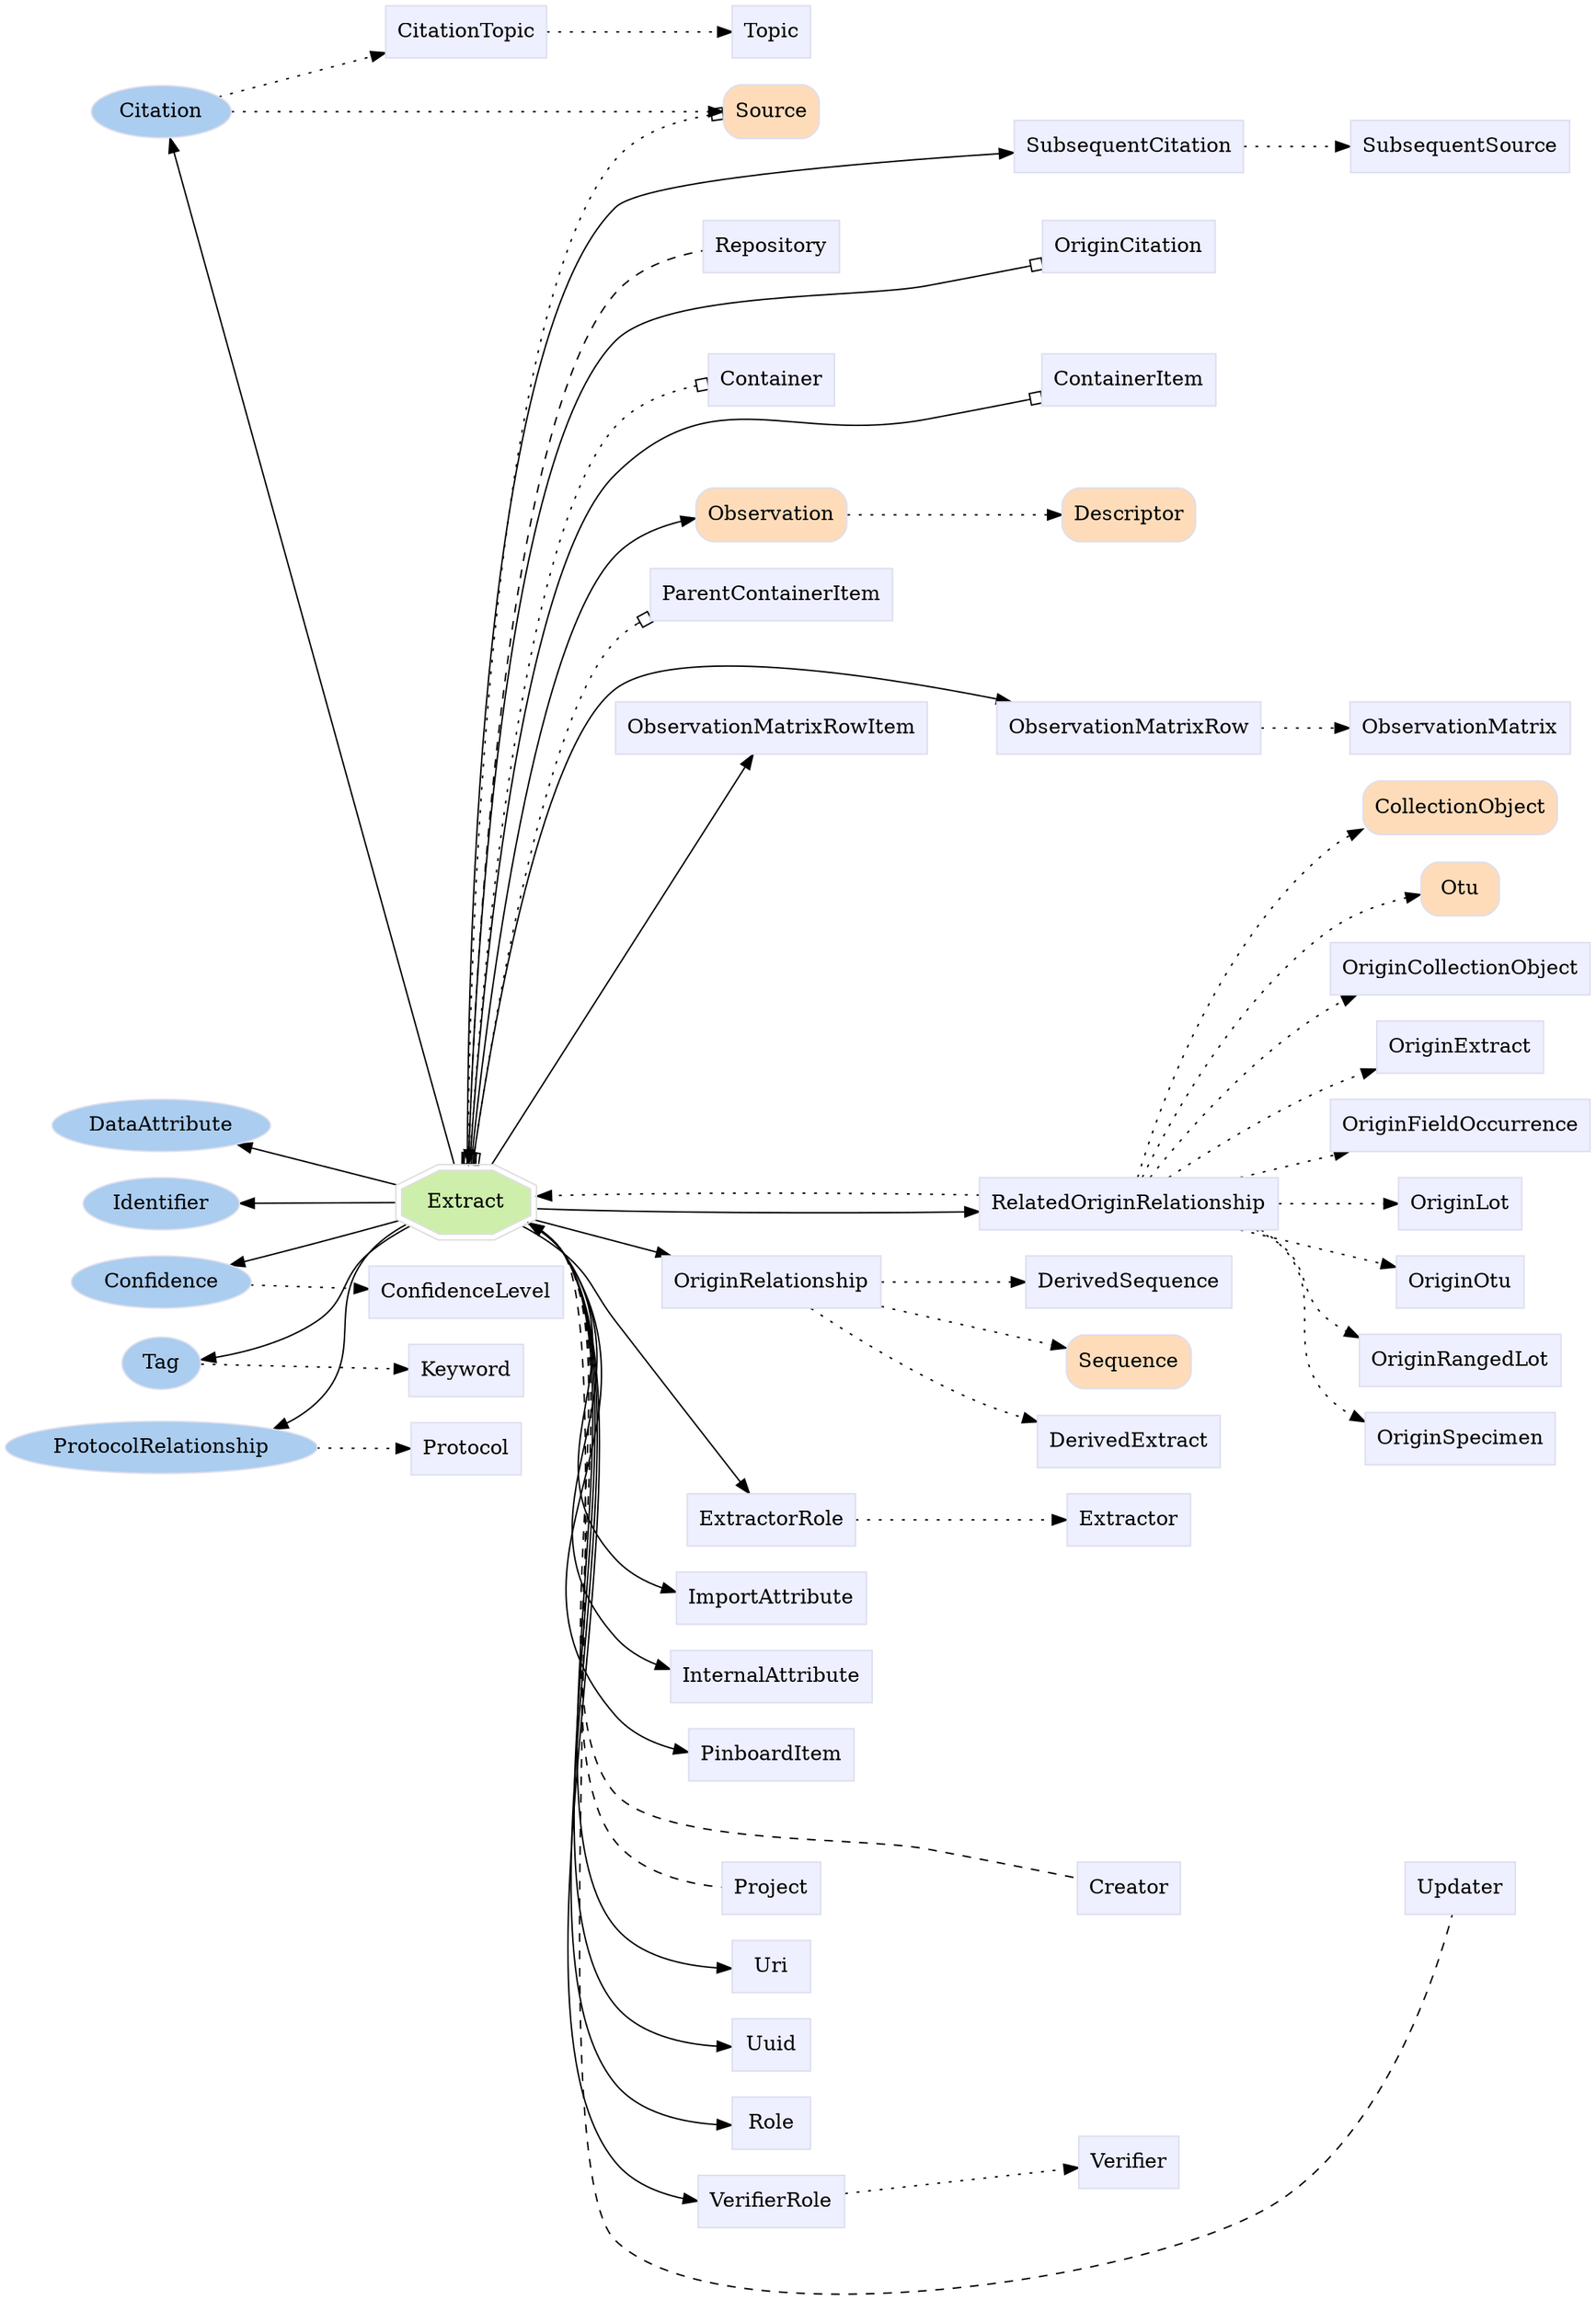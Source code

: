 digraph Extract {
	graph [bb="0,0,905.18,1607.4",
		label="",
		outputorder=edgesfirst,
		rankdir=LR
	];
	node [label="\N"];
	subgraph annotator_cluster {
		graph [rank=min];
		Citation	[color="#dddeee",
			fillcolor="#abcdef",
			group=annotator,
			height=0.5,
			href="/develop/Data/models.html#citation",
			label=Citation,
			pos="88.713,1534.4",
			shape=oval,
			style=filled,
			target=_top,
			width=1.1279];
		Confidence	[color="#dddeee",
			fillcolor="#abcdef",
			group=annotator,
			height=0.5,
			href="/develop/Data/models.html#confidence",
			label=Confidence,
			pos="88.713,726.42",
			shape=oval,
			style=filled,
			target=_top,
			width=1.4833];
		DataAttribute	[color="#dddeee",
			fillcolor="#abcdef",
			group=annotator,
			height=0.5,
			href="/develop/Data/models.html#data-attribute",
			label=DataAttribute,
			pos="88.713,835.42",
			shape=oval,
			style=filled,
			target=_top,
			width=1.7108];
		Identifier	[color="#dddeee",
			fillcolor="#abcdef",
			group=annotator,
			height=0.5,
			href="/develop/Data/models.html#identifier",
			label=Identifier,
			pos="88.713,781.42",
			shape=oval,
			style=filled,
			target=_top,
			width=1.2558];
		Tag	[color="#dddeee",
			fillcolor="#abcdef",
			group=annotator,
			height=0.5,
			href="/develop/Data/models.html#tag",
			label=Tag,
			pos="88.713,671.42",
			shape=oval,
			style=filled,
			target=_top,
			width=0.75];
		ProtocolRelationship	[color="#dddeee",
			fillcolor="#abcdef",
			group=annotator,
			height=0.5,
			href="/develop/Data/models.html#protocol-relationship",
			label=ProtocolRelationship,
			pos="88.713,617.42",
			shape=oval,
			style=filled,
			target=_top,
			width=2.4643];
	}
	subgraph core {
		CollectionObject	[color="#dddeee",
			fillcolor="#fedcba",
			group=core,
			height=0.51389,
			href="/develop/Data/models.html#collection-object",
			label=CollectionObject,
			pos="833.43,1054.4",
			shape=Mrecord,
			style=filled,
			target=_top,
			width=1.5035];
		Observation	[color="#dddeee",
			fillcolor="#fedcba",
			group=core,
			height=0.51389,
			href="/develop/Data/models.html#observation",
			label=Observation,
			pos="443.68,1256.4",
			shape=Mrecord,
			style=filled,
			target=_top,
			width=1.1389];
		Descriptor	[color="#dddeee",
			fillcolor="#fedcba",
			group=core,
			height=0.51389,
			href="/develop/Data/models.html#descriptor",
			label=Descriptor,
			pos="645.3,1256.4",
			shape=Mrecord,
			style=filled,
			target=_top,
			width=1.0139];
		Otu	[color="#dddeee",
			fillcolor="#fedcba",
			group=core,
			height=0.51389,
			href="/develop/Data/models.html#otu",
			label=Otu,
			pos="833.43,999.42",
			shape=Mrecord,
			style=filled,
			target=_top,
			width=0.75];
		Sequence	[color="#dddeee",
			fillcolor="#fedcba",
			group=core,
			height=0.51389,
			href="/develop/Data/models.html#sequence",
			label=Sequence,
			pos="645.3,673.42",
			shape=Mrecord,
			style=filled,
			target=_top,
			width=0.94097];
		Source	[color="#dddeee",
			fillcolor="#fedcba",
			group=core,
			height=0.51389,
			href="/develop/Data/models.html#source",
			label=Source,
			pos="443.68,1534.4",
			shape=Mrecord,
			style=filled,
			target=_top,
			width=0.75];
	}
	subgraph supporting {
		Extract	[color="#dedede",
			fillcolor="#cdefab",
			group=target,
			height=0.61111,
			href="/develop/Data/models.html#extract",
			label=Extract,
			pos="267.93,783.42",
			shape=doubleoctagon,
			style=filled,
			target=_top,
			width=1.2396];
		CitationTopic	[color="#dddeee",
			fillcolor="#eeefff",
			group=supporting,
			height=0.5,
			href="/develop/Data/models.html#citation-topic",
			label=CitationTopic,
			pos="267.93,1589.4",
			shape=box,
			style=filled,
			target=_top,
			width=1.2639];
		RelatedOriginRelationship	[color="#dddeee",
			fillcolor="#eeefff",
			group=supporting,
			height=0.5,
			href="/develop/Data/models.html#related-origin-relationship",
			label=RelatedOriginRelationship,
			pos="645.3,782.42",
			shape=box,
			style=filled,
			target=_top,
			width=2.2326];
		ConfidenceLevel	[color="#dddeee",
			fillcolor="#eeefff",
			group=supporting,
			height=0.5,
			href="/develop/Data/models.html#confidence-level",
			label=ConfidenceLevel,
			pos="267.93,725.42",
			shape=box,
			style=filled,
			target=_top,
			width=1.5139];
		OriginRelationship	[color="#dddeee",
			fillcolor="#eeefff",
			group=supporting,
			height=0.5,
			href="/develop/Data/models.html#origin-relationship",
			label=OriginRelationship,
			pos="443.68,728.42",
			shape=box,
			style=filled,
			target=_top,
			width=1.6597];
		DerivedExtract	[color="#dddeee",
			fillcolor="#eeefff",
			group=supporting,
			height=0.5,
			href="/develop/Data/models.html#derived-extract",
			label=DerivedExtract,
			pos="645.3,618.42",
			shape=box,
			style=filled,
			target=_top,
			width=1.3681];
		DerivedSequence	[color="#dddeee",
			fillcolor="#eeefff",
			group=supporting,
			height=0.5,
			href="/develop/Data/models.html#derived-sequence",
			label=DerivedSequence,
			pos="645.3,728.42",
			shape=box,
			style=filled,
			target=_top,
			width=1.5451];
		ExtractorRole	[color="#dddeee",
			fillcolor="#eeefff",
			group=supporting,
			height=0.5,
			href="/develop/Data/models.html#extractor-role",
			label=ExtractorRole,
			pos="443.68,564.42",
			shape=box,
			style=filled,
			target=_top,
			width=1.2743];
		Extractor	[color="#dddeee",
			fillcolor="#eeefff",
			group=supporting,
			height=0.5,
			href="/develop/Data/models.html#extractor",
			label=Extractor,
			pos="645.3,564.42",
			shape=box,
			style=filled,
			target=_top,
			width=0.92014];
		ImportAttribute	[color="#dddeee",
			fillcolor="#eeefff",
			group=supporting,
			height=0.5,
			href="/develop/Data/models.html#import-attribute",
			label=ImportAttribute,
			pos="443.68,510.42",
			shape=box,
			style=filled,
			target=_top,
			width=1.4201];
		InternalAttribute	[color="#dddeee",
			fillcolor="#eeefff",
			group=supporting,
			height=0.5,
			href="/develop/Data/models.html#internal-attribute",
			label=InternalAttribute,
			pos="443.68,456.42",
			shape=box,
			style=filled,
			target=_top,
			width=1.4826];
		Keyword	[color="#dddeee",
			fillcolor="#eeefff",
			group=supporting,
			height=0.5,
			href="/develop/Data/models.html#keyword",
			label=Keyword,
			pos="267.93,671.42",
			shape=box,
			style=filled,
			target=_top,
			width=0.92014];
		ObservationMatrixRow	[color="#dddeee",
			fillcolor="#eeefff",
			group=supporting,
			height=0.5,
			href="/develop/Data/models.html#observation-matrix-row",
			label=ObservationMatrixRow,
			pos="645.3,1109.4",
			shape=box,
			style=filled,
			target=_top,
			width=2.0139];
		ObservationMatrix	[color="#dddeee",
			fillcolor="#eeefff",
			group=supporting,
			height=0.5,
			href="/develop/Data/models.html#observation-matrix",
			label=ObservationMatrix,
			pos="833.43,1109.4",
			shape=box,
			style=filled,
			target=_top,
			width=1.6597];
		ObservationMatrixRowItem	[color="#dddeee",
			fillcolor="#eeefff",
			group=supporting,
			height=0.5,
			href="/develop/Data/models.html#observation-matrix-row-item",
			label=ObservationMatrixRowItem,
			pos="443.68,1109.4",
			shape=box,
			style=filled,
			target=_top,
			width=2.3681];
		OriginCollectionObject	[color="#dddeee",
			fillcolor="#eeefff",
			group=supporting,
			height=0.5,
			href="/develop/Data/models.html#origin-collection-object",
			label=OriginCollectionObject,
			pos="833.43,944.42",
			shape=box,
			style=filled,
			target=_top,
			width=1.9931];
		OriginExtract	[color="#dddeee",
			fillcolor="#eeefff",
			group=supporting,
			height=0.5,
			href="/develop/Data/models.html#origin-extract",
			label=OriginExtract,
			pos="833.43,890.42",
			shape=box,
			style=filled,
			target=_top,
			width=1.2535];
		OriginFieldOccurrence	[color="#dddeee",
			fillcolor="#eeefff",
			group=supporting,
			height=0.5,
			href="/develop/Data/models.html#origin-field-occurrence",
			label=OriginFieldOccurrence,
			pos="833.43,836.42",
			shape=box,
			style=filled,
			target=_top,
			width=1.9618];
		OriginLot	[color="#dddeee",
			fillcolor="#eeefff",
			group=supporting,
			height=0.5,
			href="/develop/Data/models.html#origin-lot",
			label=OriginLot,
			pos="833.43,782.42",
			shape=box,
			style=filled,
			target=_top,
			width=0.97222];
		OriginOtu	[color="#dddeee",
			fillcolor="#eeefff",
			group=supporting,
			height=0.5,
			href="/develop/Data/models.html#origin-otu",
			label=OriginOtu,
			pos="833.43,728.42",
			shape=box,
			style=filled,
			target=_top,
			width=0.99306];
		OriginRangedLot	[color="#dddeee",
			fillcolor="#eeefff",
			group=supporting,
			height=0.5,
			href="/develop/Data/models.html#origin-ranged-lot",
			label=OriginRangedLot,
			pos="833.43,674.42",
			shape=box,
			style=filled,
			target=_top,
			width=1.5451];
		OriginSpecimen	[color="#dddeee",
			fillcolor="#eeefff",
			group=supporting,
			height=0.5,
			href="/develop/Data/models.html#origin-specimen",
			label=OriginSpecimen,
			pos="833.43,620.42",
			shape=box,
			style=filled,
			target=_top,
			width=1.4618];
		PinboardItem	[color="#dddeee",
			fillcolor="#eeefff",
			group=supporting,
			height=0.5,
			href="/develop/Data/models.html#pinboard-item",
			label=PinboardItem,
			pos="443.68,402.42",
			shape=box,
			style=filled,
			target=_top,
			width=1.2535];
		Protocol	[color="#dddeee",
			fillcolor="#eeefff",
			group=supporting,
			height=0.5,
			href="/develop/Data/models.html#protocol",
			label=Protocol,
			pos="267.93,617.42",
			shape=box,
			style=filled,
			target=_top,
			width=0.85764];
		Role	[color="#dddeee",
			fillcolor="#eeefff",
			group=supporting,
			height=0.5,
			href="/develop/Data/models.html#role",
			label=Role,
			pos="443.68,148.42",
			shape=box,
			style=filled,
			target=_top,
			width=0.75];
		SubsequentCitation	[color="#dddeee",
			fillcolor="#eeefff",
			group=supporting,
			height=0.5,
			href="/develop/Data/models.html#subsequent-citation",
			label=SubsequentCitation,
			pos="645.3,1510.4",
			shape=box,
			style=filled,
			target=_top,
			width=1.691];
		SubsequentSource	[color="#dddeee",
			fillcolor="#eeefff",
			group=supporting,
			height=0.5,
			href="/develop/Data/models.html#subsequent-source",
			label=SubsequentSource,
			pos="833.43,1510.4",
			shape=box,
			style=filled,
			target=_top,
			width=1.6076];
		Topic	[color="#dddeee",
			fillcolor="#eeefff",
			group=supporting,
			height=0.5,
			href="/develop/Data/models.html#topic",
			label=Topic,
			pos="443.68,1589.4",
			shape=box,
			style=filled,
			target=_top,
			width=0.75];
		Uri	[color="#dddeee",
			fillcolor="#eeefff",
			group=supporting,
			height=0.5,
			href="/develop/Data/models.html#uri",
			label=Uri,
			pos="443.68,256.42",
			shape=box,
			style=filled,
			target=_top,
			width=0.75];
		Uuid	[color="#dddeee",
			fillcolor="#eeefff",
			group=supporting,
			height=0.5,
			href="/develop/Data/models.html#uuid",
			label=Uuid,
			pos="443.68,202.42",
			shape=box,
			style=filled,
			target=_top,
			width=0.75];
		VerifierRole	[color="#dddeee",
			fillcolor="#eeefff",
			group=supporting,
			height=0.5,
			href="/develop/Data/models.html#verifier-role",
			label=VerifierRole,
			pos="443.68,94.418",
			shape=box,
			style=filled,
			target=_top,
			width=1.1493];
		Verifier	[color="#dddeee",
			fillcolor="#eeefff",
			group=supporting,
			height=0.5,
			href="/develop/Data/models.html#verifier",
			label=Verifier,
			pos="645.3,121.42",
			shape=box,
			style=filled,
			target=_top,
			width=0.79514];
		Creator	[color="#dddeee",
			fillcolor="#eeefff",
			group=supporting,
			height=0.5,
			href="/develop/Data/models.html#creator",
			label=Creator,
			pos="645.3,310.42",
			shape=box,
			style=filled,
			target=_top,
			width=0.78472];
		Project	[color="#dddeee",
			fillcolor="#eeefff",
			group=supporting,
			height=0.5,
			href="/develop/Data/models.html#project",
			label=Project,
			pos="443.68,310.42",
			shape=box,
			style=filled,
			target=_top,
			width=0.75347];
		Repository	[color="#dddeee",
			fillcolor="#eeefff",
			group=supporting,
			height=0.5,
			href="/develop/Data/models.html#repository",
			label=Repository,
			pos="443.68,1441.4",
			shape=box,
			style=filled,
			target=_top,
			width=1.0451];
		Updater	[color="#dddeee",
			fillcolor="#eeefff",
			group=supporting,
			height=0.5,
			href="/develop/Data/models.html#updater",
			label=Updater,
			pos="833.43,310.42",
			shape=box,
			style=filled,
			target=_top,
			width=0.82639];
		Container	[color="#dddeee",
			fillcolor="#eeefff",
			group=supporting,
			height=0.5,
			href="/develop/Data/models.html#container",
			label=Container,
			pos="443.68,1349.4",
			shape=box,
			style=filled,
			target=_top,
			width=0.96181];
		ContainerItem	[color="#dddeee",
			fillcolor="#eeefff",
			group=supporting,
			height=0.5,
			href="/develop/Data/models.html#container-item",
			label=ContainerItem,
			pos="645.3,1349.4",
			shape=box,
			style=filled,
			target=_top,
			width=1.316];
		OriginCitation	[color="#dddeee",
			fillcolor="#eeefff",
			group=supporting,
			height=0.5,
			href="/develop/Data/models.html#origin-citation",
			label=OriginCitation,
			pos="645.3,1441.4",
			shape=box,
			style=filled,
			target=_top,
			width=1.316];
		ParentContainerItem	[color="#dddeee",
			fillcolor="#eeefff",
			group=supporting,
			height=0.5,
			href="/develop/Data/models.html#parent-container-item",
			label=ParentContainerItem,
			pos="443.68,1201.4",
			shape=box,
			style=filled,
			target=_top,
			width=1.7951];
	}
	Citation -> Source	[pos="e,416.48,1534.4 129.52,1534.4 198.23,1534.4 338.16,1534.4 405.22,1534.4",
		style=dotted];
	Citation -> CitationTopic	[pos="e,222.16,1575.5 122.63,1544.6 147.48,1552.3 182.16,1563.1 211.3,1572.2",
		style=dotted];
	Confidence -> ConfidenceLevel	[pos="e,213.21,725.72 142.4,726.12 161.08,726.02 182.32,725.9 201.91,725.79",
		style=dotted];
	Tag -> Keyword	[pos="e,234.34,671.42 115.86,671.42 144.02,671.42 189.32,671.42 222.97,671.42",
		style=dotted];
	ProtocolRelationship -> Protocol	[pos="e,236.65,617.42 177.8,617.42 194.36,617.42 210.94,617.42 225.24,617.42",
		style=dotted];
	Observation -> Descriptor	[pos="e,608.32,1256.4 485.07,1256.4 517.52,1256.4 563.14,1256.4 597.24,1256.4",
		style=dotted];
	Observation -> ObservationMatrix	[pos="e,787.46,1127.9 485.11,1243.5 499.05,1238.9 514.72,1233.6 528.93,1228.4 616.28,1196.8 716.39,1156.8 776.98,1132.2",
		style=invis];
	Source -> SubsequentCitation	[pos="e,584.19,1517.6 470.77,1531.3 496.62,1528.2 537.36,1523.3 572.87,1519",
		style=invis];
	Source -> OriginCitation	[pos="e,604.78,1459.8 470.77,1522.3 502.04,1507.7 555.12,1483 594.36,1464.7",
		style=invis];
	Extract -> Citation	[pos="e,94.006,1516.2 261.7,805.58 236.25,913.41 125.48,1382.9 96.611,1505.2"];
	Extract -> Confidence	[pos="e,128.59,738.79 228.17,770.82 212.43,765.71 194.06,759.77 177.43,754.42 165.07,750.44 151.72,746.17 139.26,742.19"];
	Extract -> DataAttribute	[pos="e,133.06,822.7 226.45,795.29 202.05,802.45 170.66,811.67 144.11,819.46"];
	Extract -> Identifier	[pos="e,133.97,781.92 222.92,782.92 199.4,782.66 170.22,782.33 145.16,782.04"];
	Extract -> Tag	[pos="e,115.58,675.05 234.75,767.91 227.29,763.49 219.71,758.27 213.43,752.42 192.58,733.02 200.24,716.46 177.43,699.42 162.65,688.38 \
143.38,681.61 126.66,677.49"];
	Extract -> ProtocolRelationship	[pos="e,154.99,629.69 232.97,768.71 225.75,764.32 218.72,758.91 213.43,752.42 181.47,713.19 213.62,679.78 177.43,644.42 173.74,640.81 \
169.58,637.69 165.13,634.98"];
	Extract -> Observation	[pos="e,402.25,1251.8 270.5,805.67 276.63,886.62 301.52,1164.1 358.43,1228.4 367.04,1238.2 379.11,1244.5 391.44,1248.7"];
	Extract -> Source	[arrowhead=obox,
		arrowtail=obox,
		dir=both,
		pos="s,268.74,805.71 e,416.38,1531.3 268.71,816.2 268.5,942.03 273.77,1392.5 358.43,1501.4 370.03,1516.3 389.35,1524.5 406.56,1529",
		style=dotted];
	Extract -> RelatedOriginRelationship	[pos="e,564.78,777 312.72,778.78 371.4,776.21 476.98,775.48 553.27,776.78"];
	Extract -> OriginRelationship	[pos="e,384.34,746.88 307.92,771.08 327.27,764.95 351.22,757.37 373.54,750.3"];
	Extract -> ExtractorRole	[pos="e,431.57,582.85 301.22,768.03 308.67,763.61 316.22,758.36 322.43,752.42 335.75,739.66 395.81,641.83 425.68,592.57"];
	Extract -> ImportAttribute	[pos="e,392.44,516.97 303.92,769.11 311,764.73 317.72,759.21 322.43,752.42 377.59,672.77 295.03,610.69 358.43,537.42 364.71,530.16 372.95,\
524.83 381.82,520.93"];
	Extract -> InternalAttribute	[pos="e,390.02,463.5 304.08,769.22 311.16,764.83 317.83,759.29 322.43,752.42 389.47,652.14 281.01,575.92 358.43,483.42 364.11,476.63 371.51,\
471.53 379.56,467.7"];
	Extract -> ObservationMatrixRow	[pos="e,606.85,1127.8 271.08,805.7 278.43,876.62 305.1,1094.9 358.43,1136.4 427.05,1189.8 534.86,1157.9 596.61,1132.2"];
	Extract -> ObservationMatrixRowItem	[pos="e,432.86,1091 280.87,805.83 311.6,863.48 393.38,1016.9 427.45,1080.8"];
	Extract -> PinboardItem	[pos="e,398.23,406.92 304.19,769.3 311.27,764.9 317.91,759.34 322.43,752.42 401.38,631.46 266.95,541.2 358.43,429.42 365.87,420.32 376.4,\
414.25 387.49,410.21"];
	Extract -> Role	[pos="e,416.21,149.38 304.44,769.46 311.51,765.05 318.08,759.45 322.43,752.42 390.01,643.16 279.51,276.79 358.43,175.42 369.47,161.24 \
388.01,154.38 404.9,151.11"];
	Extract -> SubsequentCitation	[pos="e,584.2,1509.8 270.25,805.56 277.17,917.73 310.63,1419.9 358.43,1468.4 387.5,1498 498.18,1506.9 572.98,1509.5"];
	Extract -> Uri	[pos="e,416.28,257.43 304.37,769.41 311.44,765.01 318.03,759.42 322.43,752.42 378.05,663.92 293.63,365.44 358.43,283.42 369.57,269.32 \
388.12,262.47 404.99,259.18"];
	Extract -> Uuid	[pos="e,416.24,203.4 304.41,769.43 311.47,765.03 318.06,759.43 322.43,752.42 384.03,653.54 286.57,321.11 358.43,229.42 369.51,215.27 388.06,\
208.42 404.94,205.14"];
	Extract -> VerifierRole	[pos="e,401.82,97.712 304.47,769.47 311.53,765.07 318.1,759.46 322.43,752.42 396,632.78 272.44,232.47 358.43,121.42 366.43,111.09 378.41,\
104.64 390.86,100.64"];
	Extract -> Creator	[dir=back,
		pos="s,304.27,769.35 313.45,762.63 316.9,759.61 319.99,756.22 322.43,752.42 367.87,681.58 302.72,438.5 358.43,375.42 409.81,317.22 453.24,\
354.71 528.93,337.42 559.01,330.55 593.45,322.46 616.81,316.94",
		style=dashed];
	Extract -> Project	[dir=back,
		pos="s,304.31,769.37 313.48,762.65 316.92,759.63 320,756.23 322.43,752.42 371.52,675.25 303.24,415.36 358.43,342.42 372.02,324.45 396.98,\
316.57 416.21,313.12",
		style=dashed];
	Extract -> Repository	[dir=back,
		pos="s,269.17,805.82 269.36,817.15 271.52,933.61 284.22,1316.7 358.43,1409.4 369.96,1423.8 388.76,1431.8 405.68,1436.1",
		style=dashed];
	Extract -> Updater	[dir=back,
		pos="s,304.49,769.49 313.62,762.73 317.04,759.7 320.07,756.27 322.43,752.42 362.2,687.41 303.14,119.88 358.43,67.418 477.15,-45.231 592.86,\
-1.2186 725.68,94.418 794.25,143.79 821.07,249.73 829.33,292.23",
		style=dashed];
	Extract -> Container	[arrowhead=obox,
		arrowtail=obox,
		dir=both,
		pos="s,269.78,805.82 e,408.81,1344.7 270.23,816 275.01,919.68 294.73,1239.8 358.43,1317.4 368.6,1329.8 384.14,1337.4 399.12,1342.1",
		style=dotted];
	Extract -> ContainerItem	[arrowhead=obox,
		arrowtail=obox,
		dir=both,
		pos="s,269.76,805.84 e,597.44,1338.4 270.21,816.24 274.82,916.44 293.84,1215.7 358.43,1283.4 412.07,1339.7 453.19,1304.9 528.93,1322.4 \
547.95,1326.8 568.73,1331.7 587.35,1336"];
	Extract -> OriginCitation	[arrowhead=obox,
		arrowtail=obox,
		dir=both,
		pos="s,269.05,805.88 e,597.45,1430.3 269.18,816.22 270.74,928.37 281.71,1294.2 358.43,1376.4 411.38,1433.2 453.24,1397.1 528.93,1414.4 \
547.96,1418.8 568.75,1423.6 587.36,1428"];
	Extract -> ParentContainerItem	[arrowhead=obox,
		arrowtail=obox,
		dir=both,
		pos="s,271.34,805.66 e,378.89,1185.2 272.54,816.02 282.34,899.13 311.88,1116.1 358.43,1169.4 361.88,1173.4 365.87,1176.8 370.2,1179.9",
		style=dotted];
	CitationTopic -> Topic	[pos="e,416.19,1589.4 313.67,1589.4 341.96,1589.4 378.12,1589.4 404.95,1589.4",
		style=dotted];
	RelatedOriginRelationship -> CollectionObject	[pos="e,779.16,1038.6 650.09,800.77 660.23,845.49 692.1,961.21 761.68,1026.4 764.07,1028.7 766.67,1030.7 769.4,1032.6",
		style=dotted];
	RelatedOriginRelationship -> Otu	[pos="e,806.07,993.38 652.85,800.7 667.03,837.88 704.04,922.89 761.68,971.42 771.33,979.54 783.62,985.5 795.24,989.78",
		style=dotted];
	RelatedOriginRelationship -> Extract	[pos="e,312.72,787.83 564.78,788.26 492.45,790.15 387.59,790.2 324.08,788.22",
		style=dotted];
	RelatedOriginRelationship -> OriginCollectionObject	[pos="e,776.23,926.03 657.54,800.69 675.99,829.29 715.31,884.73 761.68,917.42 763.23,918.51 764.83,919.57 766.47,920.59",
		style=dotted];
	RelatedOriginRelationship -> OriginExtract	[pos="e,787.9,875.36 668.64,800.63 691.13,818.34 727.31,845.16 761.68,863.42 766.7,866.09 772.05,868.62 777.46,871",
		style=dotted];
	RelatedOriginRelationship -> OriginFieldOccurrence	[pos="e,768.86,817.98 709.83,800.85 725.32,805.34 742.03,810.19 757.97,814.82",
		style=dotted];
	RelatedOriginRelationship -> OriginLot	[pos="e,798.18,782.42 726.05,782.42 746.77,782.42 768.39,782.42 786.68,782.42",
		style=dotted];
	RelatedOriginRelationship -> OriginOtu	[pos="e,797.36,738.59 709.83,763.99 734.99,756.69 763.37,748.45 786.47,741.75",
		style=dotted];
	RelatedOriginRelationship -> OriginRangedLot	[pos="e,777.61,691.31 712.2,763.95 716.97,761.44 721.52,758.61 725.68,755.42 748.55,737.84 739.13,719.41 761.68,701.42 763.64,699.85 765.7,\
698.37 767.84,696.97",
		style=dotted];
	RelatedOriginRelationship -> OriginSpecimen	[pos="e,780.39,634.01 715.1,763.93 718.92,761.44 722.5,758.62 725.68,755.42 761.34,719.53 726.67,683.95 761.68,647.42 764.4,644.58 767.45,\
642.04 770.71,639.76",
		style=dotted];
	OriginRelationship -> Sequence	[pos="e,611.16,682.55 503.76,712.14 534.72,703.61 571.98,693.34 600.36,685.53",
		style=dotted];
	OriginRelationship -> RelatedOriginRelationship	[pos="e,576.24,764.01 503.76,744.4 523.06,749.62 544.8,755.5 565.32,761.05",
		style=invis];
	OriginRelationship -> DerivedExtract	[pos="e,595.58,632.62 466.99,710.19 490.29,691.87 528.44,663.77 564.93,645.42 571.24,642.24 578.02,639.3 584.85,636.62",
		style=dotted];
	OriginRelationship -> DerivedSequence	[pos="e,589.47,728.42 503.76,728.42 527.08,728.42 553.97,728.42 577.96,728.42",
		style=dotted];
	ExtractorRole -> Extractor	[pos="e,611.93,564.42 489.97,564.42 523.07,564.42 567.69,564.42 600.44,564.42",
		style=dotted];
	ObservationMatrixRow -> ObservationMatrix	[pos="e,773.31,1109.4 718.26,1109.4 732.63,1109.4 747.71,1109.4 762.02,1109.4",
		style=dotted];
	ObservationMatrixRowItem -> ObservationMatrixRow	[pos="e,572.43,1109.4 529.34,1109.4 539.87,1109.4 550.64,1109.4 561.15,1109.4",
		style=invis];
	Role -> Verifier	[pos="e,616.27,125.21 470.77,144.89 504.94,140.27 565.16,132.12 604.89,126.75",
		style=invis];
	SubsequentCitation -> SubsequentSource	[pos="e,775.31,1510.4 706.47,1510.4 724.77,1510.4 745.01,1510.4 763.82,1510.4",
		style=dotted];
	VerifierRole -> Verifier	[pos="e,616.18,117.62 485.07,99.882 520.08,104.62 570.42,111.43 605.08,116.11",
		style=dotted];
	Creator -> Updater	[pos="e,803.32,310.42 673.77,310.42 704.93,310.42 756.05,310.42 791.82,310.42",
		style=invis];
	Project -> Creator	[pos="e,616.72,310.42 471.19,310.42 505.57,310.42 565.83,310.42 605.4,310.42",
		style=invis];
	Container -> ContainerItem	[pos="e,597.53,1349.4 478.54,1349.4 507.92,1349.4 551.11,1349.4 586.03,1349.4",
		style=invis];
}
